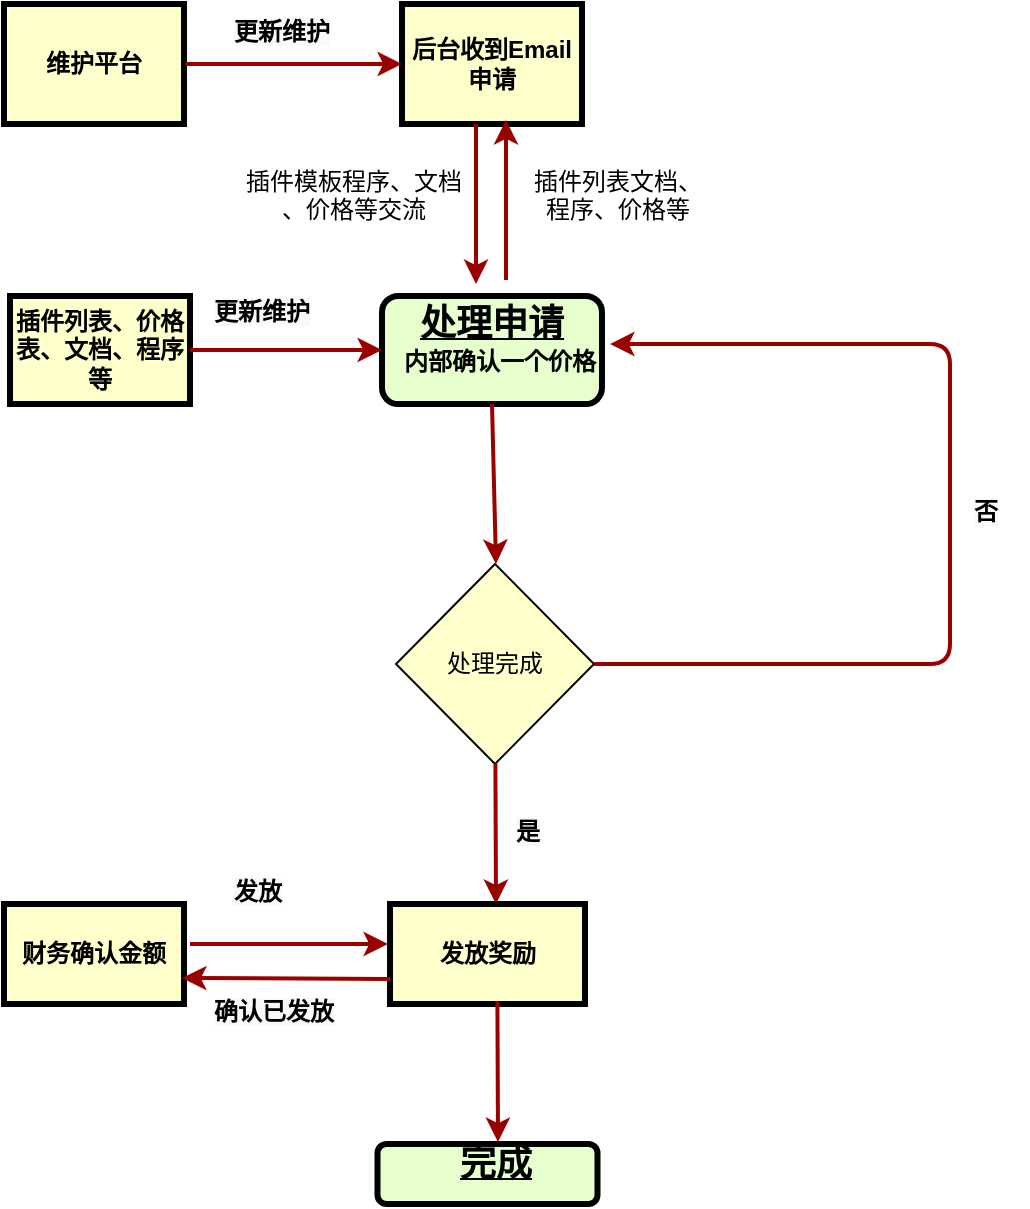 <mxfile version="14.4.8" type="github"><diagram name="Page-1" id="c7558073-3199-34d8-9f00-42111426c3f3"><mxGraphModel dx="1662" dy="738" grid="1" gridSize="10" guides="1" tooltips="1" connect="1" arrows="1" fold="1" page="1" pageScale="1" pageWidth="826" pageHeight="1169" background="#ffffff" math="0" shadow="0"><root><mxCell id="0"/><mxCell id="1" parent="0"/><mxCell id="Zul9WXFkH97t_Ixqo4yF-104" value="处理完成" style="rhombus;whiteSpace=wrap;html=1;fillColor=#FFFFCC" parent="1" vertex="1"><mxGeometry x="243" y="360" width="99" height="100" as="geometry"/></mxCell><mxCell id="2" value="&lt;p style=&quot;margin: 0px ; margin-top: 4px ; text-align: center ; text-decoration: underline&quot;&gt;&lt;strong&gt;&lt;font style=&quot;font-size: 18px&quot;&gt;处理申请&lt;/font&gt;&lt;/strong&gt;&lt;br&gt;&lt;/p&gt;&lt;p style=&quot;margin: 0px ; margin-left: 8px&quot;&gt;内部确认一个价格&lt;/p&gt;&lt;p style=&quot;margin: 0px ; margin-left: 8px&quot;&gt;&lt;br&gt;&lt;/p&gt;&lt;p style=&quot;margin: 0px ; margin-left: 8px&quot;&gt;&lt;br&gt;&lt;/p&gt;" style="verticalAlign=middle;align=center;overflow=fill;fontSize=12;fontFamily=Helvetica;html=1;rounded=1;fontStyle=1;strokeWidth=3;fillColor=#E6FFCC" parent="1" vertex="1"><mxGeometry x="236" y="226" width="110" height="54" as="geometry"/></mxCell><mxCell id="3" value="后台收到Email申请" style="whiteSpace=wrap;align=center;verticalAlign=middle;fontStyle=1;strokeWidth=3;fillColor=#FFFFCC" parent="1" vertex="1"><mxGeometry x="246" y="80" width="90" height="60" as="geometry"/></mxCell><mxCell id="4" value="插件列表、价格表、文档、程序等" style="whiteSpace=wrap;align=center;verticalAlign=middle;fontStyle=1;strokeWidth=3;fillColor=#FFFFCC" parent="1" vertex="1"><mxGeometry x="50" y="226" width="90" height="54" as="geometry"/></mxCell><mxCell id="36" value="" style="edgeStyle=none;noEdgeStyle=1;strokeColor=#990000;strokeWidth=2" parent="1" edge="1"><mxGeometry width="100" height="100" relative="1" as="geometry"><mxPoint x="283" y="140" as="sourcePoint"/><mxPoint x="283" y="220" as="targetPoint"/></mxGeometry></mxCell><mxCell id="37" value="" style="edgeStyle=none;noEdgeStyle=1;strokeColor=#990000;strokeWidth=2" parent="1" source="4" target="2" edge="1"><mxGeometry width="100" height="100" relative="1" as="geometry"><mxPoint x="280" y="216" as="sourcePoint"/><mxPoint x="380" y="116" as="targetPoint"/></mxGeometry></mxCell><mxCell id="Zul9WXFkH97t_Ixqo4yF-101" value="&lt;span style=&quot;color: rgb(0, 0, 0); font-family: helvetica; font-size: 12px; font-style: normal; font-weight: 700; letter-spacing: normal; text-align: center; text-indent: 0px; text-transform: none; word-spacing: 0px; background-color: rgb(248, 249, 250); display: inline; float: none;&quot;&gt;更新维护&lt;/span&gt;" style="text;whiteSpace=wrap;html=1;" parent="1" vertex="1"><mxGeometry x="150" y="220" width="70" height="30" as="geometry"/></mxCell><mxCell id="Zul9WXFkH97t_Ixqo4yF-103" value="" style="edgeStyle=none;noEdgeStyle=1;strokeColor=#990000;strokeWidth=2;exitX=0.5;exitY=1;exitDx=0;exitDy=0;" parent="1" source="2" edge="1"><mxGeometry width="100" height="100" relative="1" as="geometry"><mxPoint x="293" y="296" as="sourcePoint"/><mxPoint x="293" y="360" as="targetPoint"/></mxGeometry></mxCell><mxCell id="Zul9WXFkH97t_Ixqo4yF-106" style="edgeStyle=none;noEdgeStyle=1;strokeColor=#990000;strokeWidth=2" parent="1" source="Zul9WXFkH97t_Ixqo4yF-104" edge="1"><mxGeometry relative="1" as="geometry"><mxPoint x="293" y="530" as="targetPoint"/></mxGeometry></mxCell><mxCell id="Zul9WXFkH97t_Ixqo4yF-110" style="edgeStyle=none;noEdgeStyle=1;strokeColor=#990000;strokeWidth=2;" parent="1" source="Zul9WXFkH97t_Ixqo4yF-104" edge="1"><mxGeometry relative="1" as="geometry"><mxPoint x="350" y="250" as="targetPoint"/><Array as="points"><mxPoint x="520" y="410"/><mxPoint x="520" y="250"/></Array></mxGeometry></mxCell><mxCell id="Zul9WXFkH97t_Ixqo4yF-107" value="发放奖励" style="whiteSpace=wrap;align=center;verticalAlign=middle;fontStyle=1;strokeWidth=3;fillColor=#FFFFCC" parent="1" vertex="1"><mxGeometry x="240" y="530" width="97.5" height="50" as="geometry"/></mxCell><mxCell id="Zul9WXFkH97t_Ixqo4yF-109" value="&lt;span style=&quot;color: rgb(0 , 0 , 0) ; font-family: &amp;#34;helvetica&amp;#34; ; font-size: 12px ; font-style: normal ; font-weight: 700 ; letter-spacing: normal ; text-align: center ; text-indent: 0px ; text-transform: none ; word-spacing: 0px ; background-color: rgb(248 , 249 , 250) ; display: inline ; float: none&quot;&gt;是&lt;/span&gt;" style="text;whiteSpace=wrap;html=1;" parent="1" vertex="1"><mxGeometry x="301" y="480" width="29" height="30" as="geometry"/></mxCell><mxCell id="Zul9WXFkH97t_Ixqo4yF-111" value="&lt;span style=&quot;color: rgb(0 , 0 , 0) ; font-family: &amp;#34;helvetica&amp;#34; ; font-size: 12px ; font-style: normal ; font-weight: 700 ; letter-spacing: normal ; text-align: center ; text-indent: 0px ; text-transform: none ; word-spacing: 0px ; background-color: rgb(248 , 249 , 250) ; display: inline ; float: none&quot;&gt;否&lt;/span&gt;" style="text;whiteSpace=wrap;html=1;" parent="1" vertex="1"><mxGeometry x="530" y="320" width="29" height="30" as="geometry"/></mxCell><mxCell id="Zul9WXFkH97t_Ixqo4yF-113" value="" style="edgeStyle=none;noEdgeStyle=1;strokeColor=#990000;strokeWidth=2" parent="1" edge="1"><mxGeometry width="100" height="100" relative="1" as="geometry"><mxPoint x="298" y="218" as="sourcePoint"/><mxPoint x="298" y="138" as="targetPoint"/></mxGeometry></mxCell><mxCell id="Zul9WXFkH97t_Ixqo4yF-114" value="财务确认金额" style="whiteSpace=wrap;align=center;verticalAlign=middle;fontStyle=1;strokeWidth=3;fillColor=#FFFFCC" parent="1" vertex="1"><mxGeometry x="47" y="530" width="90" height="50" as="geometry"/></mxCell><mxCell id="Zul9WXFkH97t_Ixqo4yF-115" value="" style="edgeStyle=none;noEdgeStyle=1;strokeColor=#990000;strokeWidth=2" parent="1" edge="1"><mxGeometry width="100" height="100" relative="1" as="geometry"><mxPoint x="140" y="550" as="sourcePoint"/><mxPoint x="239" y="550" as="targetPoint"/></mxGeometry></mxCell><mxCell id="Zul9WXFkH97t_Ixqo4yF-116" value="&lt;span style=&quot;color: rgb(0 , 0 , 0) ; font-family: &amp;#34;helvetica&amp;#34; ; font-size: 12px ; font-style: normal ; font-weight: 700 ; letter-spacing: normal ; text-align: center ; text-indent: 0px ; text-transform: none ; word-spacing: 0px ; background-color: rgb(248 , 249 , 250) ; display: inline ; float: none&quot;&gt;发放&lt;/span&gt;" style="text;whiteSpace=wrap;html=1;" parent="1" vertex="1"><mxGeometry x="160" y="510" width="70" height="30" as="geometry"/></mxCell><mxCell id="Zul9WXFkH97t_Ixqo4yF-117" value="" style="edgeStyle=none;noEdgeStyle=1;strokeColor=#990000;strokeWidth=2;exitX=0;exitY=0.75;exitDx=0;exitDy=0;" parent="1" source="Zul9WXFkH97t_Ixqo4yF-107" edge="1"><mxGeometry width="100" height="100" relative="1" as="geometry"><mxPoint x="232" y="567" as="sourcePoint"/><mxPoint x="136" y="567" as="targetPoint"/></mxGeometry></mxCell><mxCell id="Zul9WXFkH97t_Ixqo4yF-118" value="&lt;span style=&quot;color: rgb(0 , 0 , 0) ; font-family: &amp;#34;helvetica&amp;#34; ; font-size: 12px ; font-style: normal ; font-weight: 700 ; letter-spacing: normal ; text-align: center ; text-indent: 0px ; text-transform: none ; word-spacing: 0px ; background-color: rgb(248 , 249 , 250) ; display: inline ; float: none&quot;&gt;确认已发放&lt;/span&gt;" style="text;whiteSpace=wrap;html=1;" parent="1" vertex="1"><mxGeometry x="150" y="570" width="70" height="30" as="geometry"/></mxCell><mxCell id="Zul9WXFkH97t_Ixqo4yF-119" style="edgeStyle=none;noEdgeStyle=1;strokeColor=#990000;strokeWidth=2" parent="1" edge="1"><mxGeometry relative="1" as="geometry"><mxPoint x="294" y="649" as="targetPoint"/><mxPoint x="293.707" y="578.79" as="sourcePoint"/></mxGeometry></mxCell><mxCell id="Zul9WXFkH97t_Ixqo4yF-121" value="&lt;p style=&quot;margin: 0px ; margin-left: 8px&quot;&gt;&lt;span style=&quot;font-size: 18px&quot;&gt;&lt;u&gt;完成&lt;/u&gt;&lt;/span&gt;&lt;/p&gt;&lt;p style=&quot;margin: 0px ; margin-left: 8px&quot;&gt;&lt;br&gt;&lt;/p&gt;" style="verticalAlign=middle;align=center;overflow=fill;fontSize=12;fontFamily=Helvetica;html=1;rounded=1;fontStyle=1;strokeWidth=3;fillColor=#E6FFCC" parent="1" vertex="1"><mxGeometry x="233.75" y="650" width="110" height="30" as="geometry"/></mxCell><mxCell id="f9crpk3S28r5Hp-y6S1A-57" value="维护平台" style="whiteSpace=wrap;align=center;verticalAlign=middle;fontStyle=1;strokeWidth=3;fillColor=#FFFFCC" vertex="1" parent="1"><mxGeometry x="47" y="80" width="90" height="60" as="geometry"/></mxCell><mxCell id="f9crpk3S28r5Hp-y6S1A-58" value="&lt;span style=&quot;color: rgb(0, 0, 0); font-family: helvetica; font-size: 12px; font-style: normal; font-weight: 700; letter-spacing: normal; text-align: center; text-indent: 0px; text-transform: none; word-spacing: 0px; background-color: rgb(248, 249, 250); display: inline; float: none;&quot;&gt;更新维护&lt;/span&gt;" style="text;whiteSpace=wrap;html=1;" vertex="1" parent="1"><mxGeometry x="160" y="80" width="70" height="30" as="geometry"/></mxCell><mxCell id="f9crpk3S28r5Hp-y6S1A-59" value="" style="edgeStyle=none;noEdgeStyle=1;strokeColor=#990000;strokeWidth=2;entryX=0;entryY=0.5;entryDx=0;entryDy=0;" edge="1" parent="1" target="3"><mxGeometry width="100" height="100" relative="1" as="geometry"><mxPoint x="137.75" y="110" as="sourcePoint"/><mxPoint x="233.75" y="110" as="targetPoint"/></mxGeometry></mxCell><mxCell id="f9crpk3S28r5Hp-y6S1A-60" value="插件列表文档、&#10;程序、价格等" style="text;spacingTop=-5;align=center" vertex="1" parent="1"><mxGeometry x="310" y="160" width="88" height="40" as="geometry"/></mxCell><mxCell id="f9crpk3S28r5Hp-y6S1A-61" value="插件模板程序、文档&#10;、价格等交流" style="text;spacingTop=-5;align=center" vertex="1" parent="1"><mxGeometry x="180" y="160" width="84" height="40" as="geometry"/></mxCell></root></mxGraphModel></diagram></mxfile>